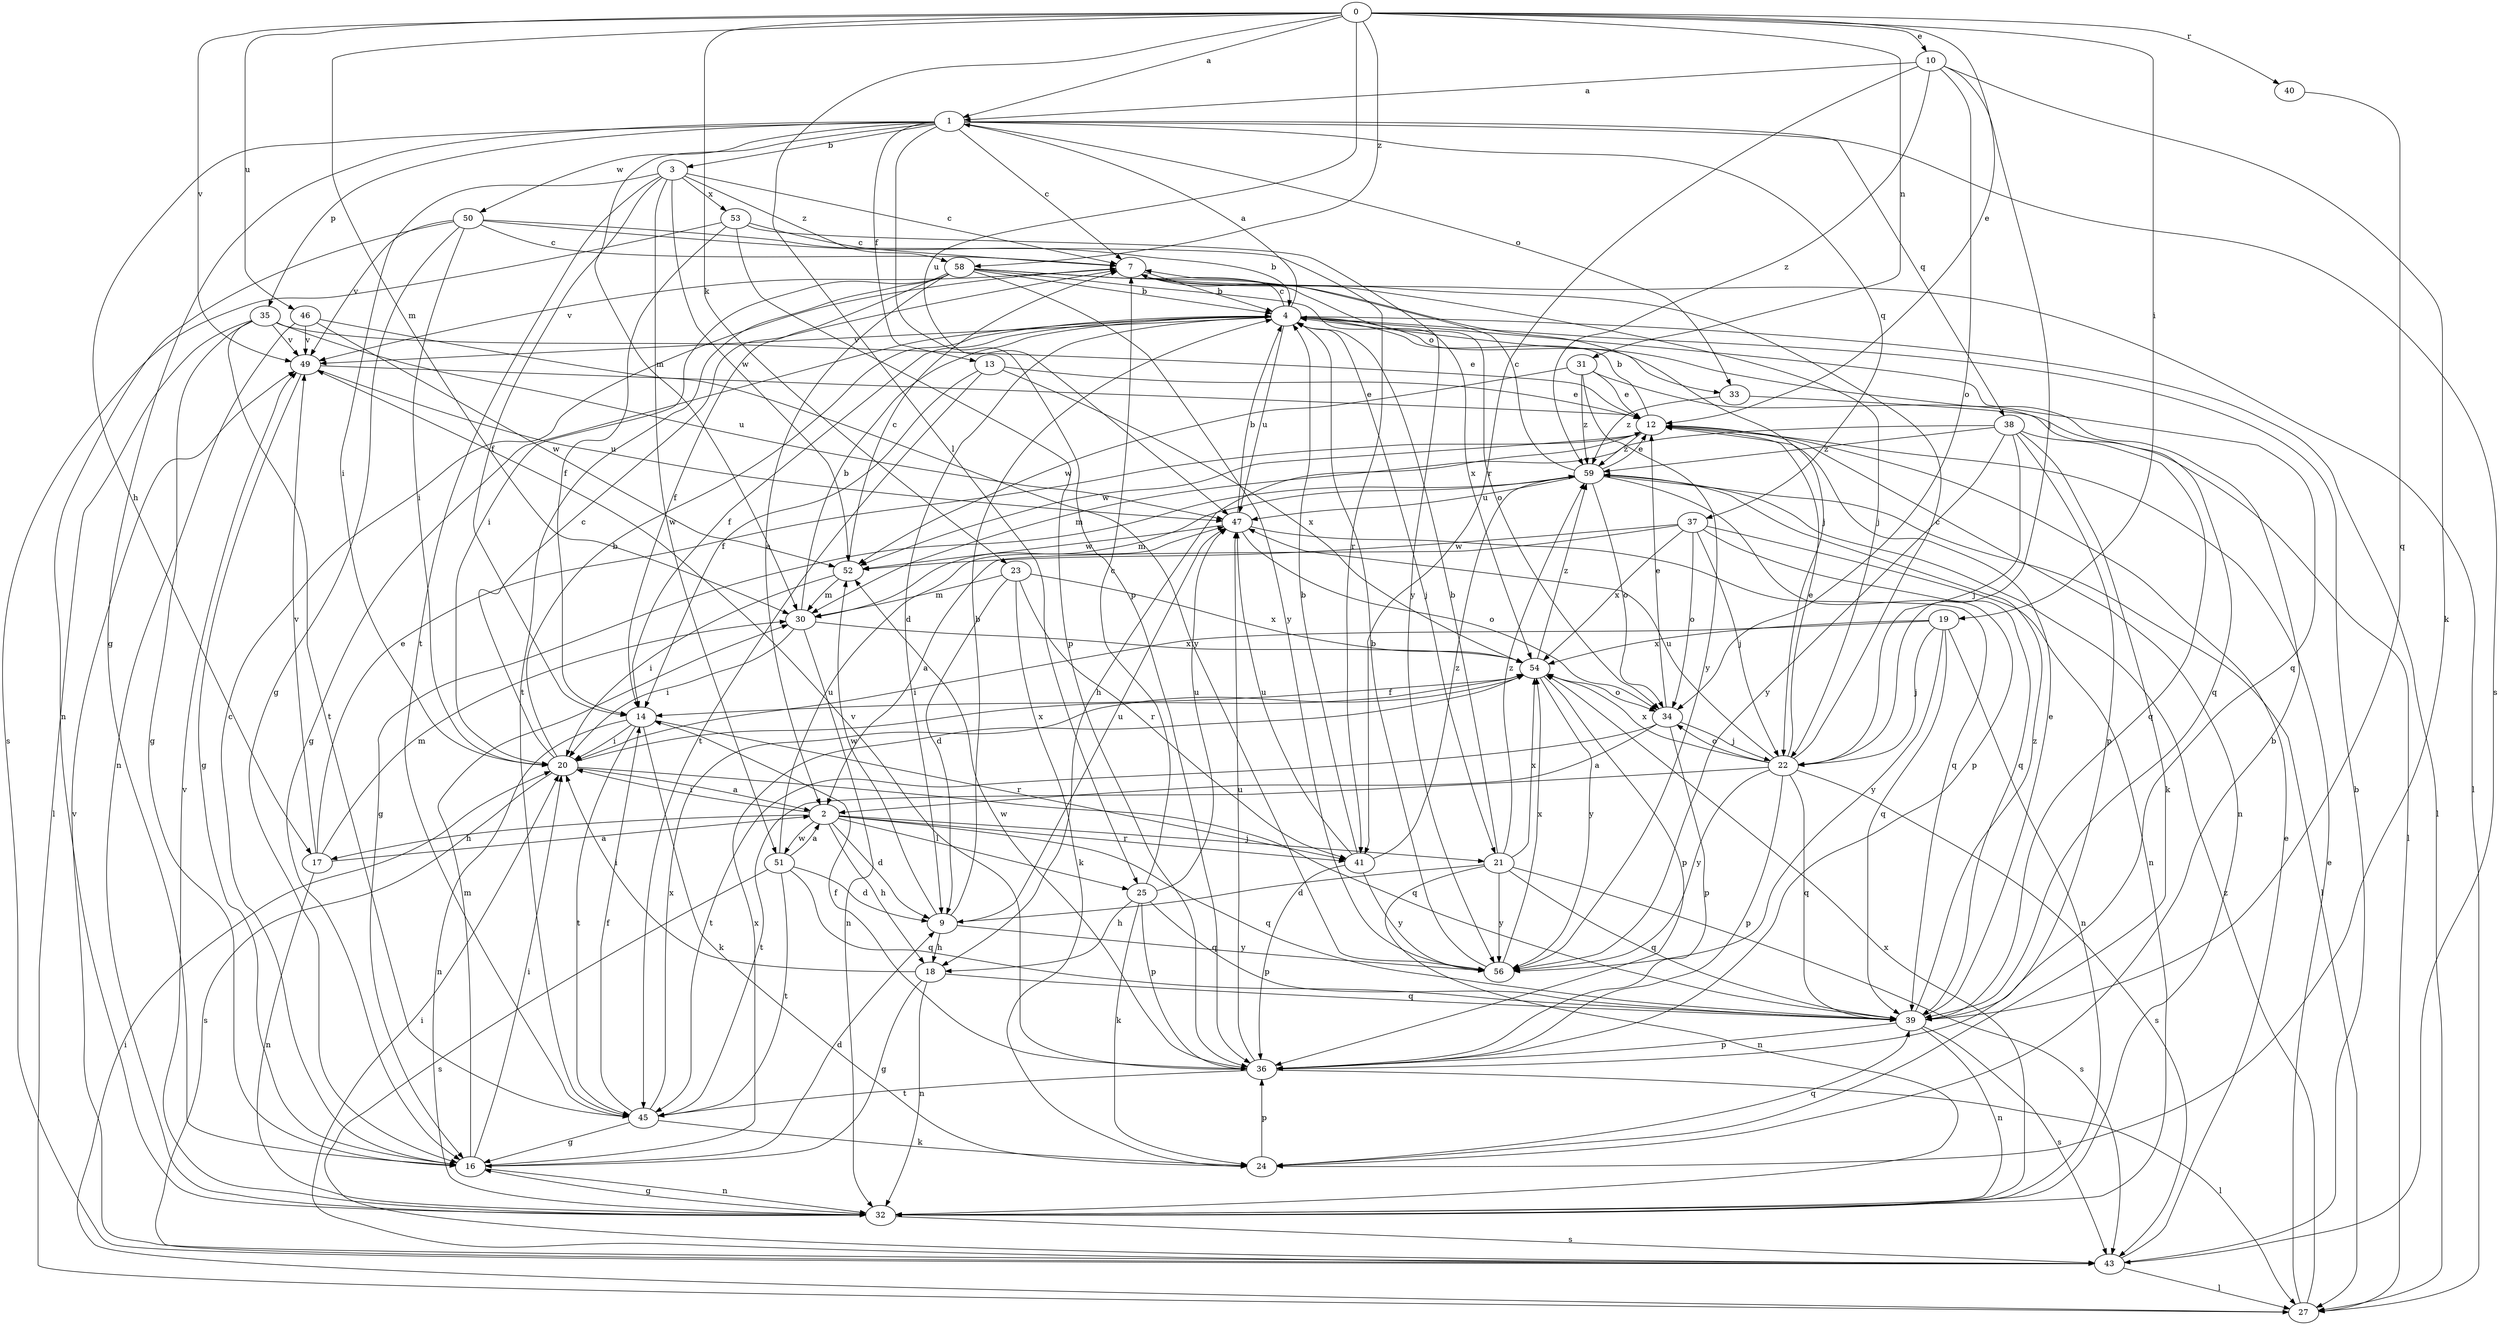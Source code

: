 strict digraph  {
0;
1;
2;
3;
4;
7;
9;
10;
12;
13;
14;
16;
17;
18;
19;
20;
21;
22;
23;
24;
25;
27;
30;
31;
32;
33;
34;
35;
36;
37;
38;
39;
40;
41;
43;
45;
46;
47;
49;
50;
51;
52;
53;
54;
56;
58;
59;
0 -> 1  [label=a];
0 -> 10  [label=e];
0 -> 12  [label=e];
0 -> 19  [label=i];
0 -> 23  [label=k];
0 -> 25  [label=l];
0 -> 30  [label=m];
0 -> 31  [label=n];
0 -> 40  [label=r];
0 -> 46  [label=u];
0 -> 47  [label=u];
0 -> 49  [label=v];
0 -> 58  [label=z];
1 -> 3  [label=b];
1 -> 7  [label=c];
1 -> 13  [label=f];
1 -> 16  [label=g];
1 -> 17  [label=h];
1 -> 30  [label=m];
1 -> 33  [label=o];
1 -> 35  [label=p];
1 -> 36  [label=p];
1 -> 37  [label=q];
1 -> 38  [label=q];
1 -> 43  [label=s];
1 -> 50  [label=w];
2 -> 9  [label=d];
2 -> 17  [label=h];
2 -> 18  [label=h];
2 -> 20  [label=i];
2 -> 21  [label=j];
2 -> 25  [label=l];
2 -> 39  [label=q];
2 -> 41  [label=r];
2 -> 51  [label=w];
3 -> 7  [label=c];
3 -> 14  [label=f];
3 -> 20  [label=i];
3 -> 45  [label=t];
3 -> 51  [label=w];
3 -> 52  [label=w];
3 -> 53  [label=x];
3 -> 58  [label=z];
4 -> 1  [label=a];
4 -> 7  [label=c];
4 -> 9  [label=d];
4 -> 14  [label=f];
4 -> 16  [label=g];
4 -> 21  [label=j];
4 -> 27  [label=l];
4 -> 33  [label=o];
4 -> 39  [label=q];
4 -> 47  [label=u];
4 -> 49  [label=v];
7 -> 4  [label=b];
7 -> 22  [label=j];
7 -> 27  [label=l];
7 -> 49  [label=v];
9 -> 4  [label=b];
9 -> 18  [label=h];
9 -> 47  [label=u];
9 -> 52  [label=w];
9 -> 56  [label=y];
10 -> 1  [label=a];
10 -> 22  [label=j];
10 -> 24  [label=k];
10 -> 34  [label=o];
10 -> 41  [label=r];
10 -> 59  [label=z];
12 -> 4  [label=b];
12 -> 18  [label=h];
12 -> 32  [label=n];
12 -> 52  [label=w];
12 -> 59  [label=z];
13 -> 12  [label=e];
13 -> 14  [label=f];
13 -> 45  [label=t];
13 -> 54  [label=x];
14 -> 20  [label=i];
14 -> 24  [label=k];
14 -> 32  [label=n];
14 -> 41  [label=r];
14 -> 45  [label=t];
16 -> 7  [label=c];
16 -> 9  [label=d];
16 -> 20  [label=i];
16 -> 30  [label=m];
16 -> 32  [label=n];
16 -> 54  [label=x];
17 -> 2  [label=a];
17 -> 12  [label=e];
17 -> 30  [label=m];
17 -> 32  [label=n];
17 -> 49  [label=v];
18 -> 16  [label=g];
18 -> 20  [label=i];
18 -> 32  [label=n];
18 -> 39  [label=q];
19 -> 20  [label=i];
19 -> 22  [label=j];
19 -> 32  [label=n];
19 -> 39  [label=q];
19 -> 54  [label=x];
19 -> 56  [label=y];
20 -> 2  [label=a];
20 -> 4  [label=b];
20 -> 7  [label=c];
20 -> 39  [label=q];
20 -> 43  [label=s];
20 -> 54  [label=x];
21 -> 4  [label=b];
21 -> 9  [label=d];
21 -> 32  [label=n];
21 -> 39  [label=q];
21 -> 43  [label=s];
21 -> 54  [label=x];
21 -> 56  [label=y];
21 -> 59  [label=z];
22 -> 7  [label=c];
22 -> 12  [label=e];
22 -> 34  [label=o];
22 -> 36  [label=p];
22 -> 39  [label=q];
22 -> 43  [label=s];
22 -> 45  [label=t];
22 -> 47  [label=u];
22 -> 54  [label=x];
22 -> 56  [label=y];
23 -> 9  [label=d];
23 -> 24  [label=k];
23 -> 30  [label=m];
23 -> 41  [label=r];
23 -> 54  [label=x];
24 -> 4  [label=b];
24 -> 36  [label=p];
24 -> 39  [label=q];
25 -> 7  [label=c];
25 -> 18  [label=h];
25 -> 24  [label=k];
25 -> 36  [label=p];
25 -> 39  [label=q];
25 -> 47  [label=u];
27 -> 12  [label=e];
27 -> 20  [label=i];
27 -> 59  [label=z];
30 -> 4  [label=b];
30 -> 20  [label=i];
30 -> 32  [label=n];
30 -> 54  [label=x];
31 -> 12  [label=e];
31 -> 27  [label=l];
31 -> 52  [label=w];
31 -> 56  [label=y];
31 -> 59  [label=z];
32 -> 16  [label=g];
32 -> 43  [label=s];
32 -> 49  [label=v];
32 -> 54  [label=x];
33 -> 39  [label=q];
33 -> 59  [label=z];
34 -> 2  [label=a];
34 -> 12  [label=e];
34 -> 22  [label=j];
34 -> 36  [label=p];
34 -> 45  [label=t];
35 -> 12  [label=e];
35 -> 16  [label=g];
35 -> 27  [label=l];
35 -> 45  [label=t];
35 -> 47  [label=u];
35 -> 49  [label=v];
36 -> 14  [label=f];
36 -> 27  [label=l];
36 -> 45  [label=t];
36 -> 47  [label=u];
36 -> 49  [label=v];
36 -> 52  [label=w];
37 -> 2  [label=a];
37 -> 22  [label=j];
37 -> 32  [label=n];
37 -> 34  [label=o];
37 -> 39  [label=q];
37 -> 52  [label=w];
37 -> 54  [label=x];
38 -> 22  [label=j];
38 -> 24  [label=k];
38 -> 30  [label=m];
38 -> 36  [label=p];
38 -> 39  [label=q];
38 -> 56  [label=y];
38 -> 59  [label=z];
39 -> 12  [label=e];
39 -> 32  [label=n];
39 -> 36  [label=p];
39 -> 43  [label=s];
39 -> 59  [label=z];
40 -> 39  [label=q];
41 -> 4  [label=b];
41 -> 36  [label=p];
41 -> 47  [label=u];
41 -> 56  [label=y];
41 -> 59  [label=z];
43 -> 4  [label=b];
43 -> 12  [label=e];
43 -> 20  [label=i];
43 -> 27  [label=l];
43 -> 49  [label=v];
45 -> 14  [label=f];
45 -> 16  [label=g];
45 -> 24  [label=k];
45 -> 54  [label=x];
46 -> 32  [label=n];
46 -> 49  [label=v];
46 -> 52  [label=w];
46 -> 56  [label=y];
47 -> 4  [label=b];
47 -> 34  [label=o];
47 -> 39  [label=q];
47 -> 52  [label=w];
49 -> 12  [label=e];
49 -> 16  [label=g];
49 -> 47  [label=u];
50 -> 4  [label=b];
50 -> 7  [label=c];
50 -> 16  [label=g];
50 -> 20  [label=i];
50 -> 32  [label=n];
50 -> 41  [label=r];
50 -> 49  [label=v];
51 -> 2  [label=a];
51 -> 9  [label=d];
51 -> 39  [label=q];
51 -> 43  [label=s];
51 -> 45  [label=t];
51 -> 47  [label=u];
52 -> 7  [label=c];
52 -> 20  [label=i];
52 -> 30  [label=m];
53 -> 7  [label=c];
53 -> 14  [label=f];
53 -> 36  [label=p];
53 -> 43  [label=s];
53 -> 56  [label=y];
54 -> 14  [label=f];
54 -> 34  [label=o];
54 -> 36  [label=p];
54 -> 56  [label=y];
54 -> 59  [label=z];
56 -> 4  [label=b];
56 -> 54  [label=x];
58 -> 2  [label=a];
58 -> 4  [label=b];
58 -> 14  [label=f];
58 -> 20  [label=i];
58 -> 22  [label=j];
58 -> 34  [label=o];
58 -> 45  [label=t];
58 -> 54  [label=x];
58 -> 56  [label=y];
59 -> 7  [label=c];
59 -> 12  [label=e];
59 -> 16  [label=g];
59 -> 27  [label=l];
59 -> 30  [label=m];
59 -> 34  [label=o];
59 -> 36  [label=p];
59 -> 47  [label=u];
}
